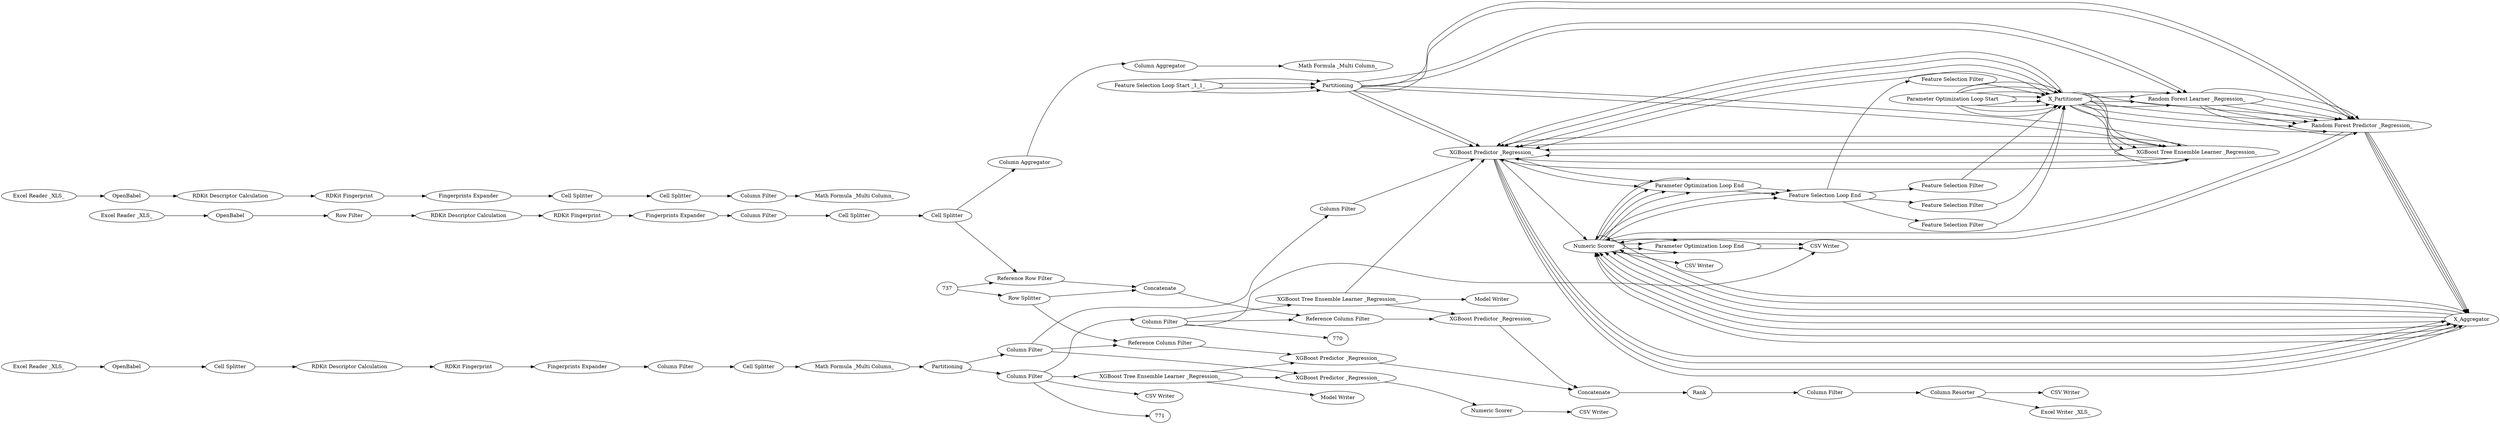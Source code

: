 digraph {
	5 [label=OpenBabel]
	7 [label="RDKit Fingerprint"]
	44 [label="Fingerprints Expander"]
	45 [label="RDKit Descriptor Calculation"]
	112 [label="Column Filter"]
	139 [label="Numeric Scorer"]
	142 [label="XGBoost Predictor _Regression_"]
	598 [label="Excel Reader _XLS_"]
	599 [label="Cell Splitter"]
	629 [label=Partitioning]
	682 [label="Column Filter"]
	723 [label="Model Writer"]
	724 [label="XGBoost Tree Ensemble Learner _Regression_"]
	725 [label="Reference Column Filter"]
	726 [label="Reference Column Filter"]
	727 [label="Row Splitter"]
	728 [label=Concatenate]
	730 [label="XGBoost Predictor _Regression_"]
	710 [label=OpenBabel]
	711 [label="RDKit Descriptor Calculation"]
	712 [label="RDKit Fingerprint"]
	713 [label="Excel Reader _XLS_"]
	714 [label="Fingerprints Expander"]
	716 [label="Column Filter"]
	717 [label="Row Filter"]
	721 [label="Column Aggregator"]
	722 [label="Column Aggregator"]
	733 [label="Cell Splitter"]
	735 [label="Math Formula _Multi Column_"]
	736 [label="Cell Splitter"]
	703 [label=OpenBabel]
	704 [label="RDKit Descriptor Calculation"]
	705 [label="RDKit Fingerprint"]
	706 [label="Excel Reader _XLS_"]
	707 [label="Fingerprints Expander"]
	708 [label="Cell Splitter"]
	709 [label="Column Filter"]
	732 [label="Cell Splitter"]
	734 [label="Math Formula _Multi Column_"]
	739 [label="Model Writer"]
	740 [label="XGBoost Predictor _Regression_"]
	741 [label="Numeric Scorer"]
	742 [label="XGBoost Predictor _Regression_"]
	750 [label="CSV Writer"]
	751 [label="CSV Writer"]
	752 [label="CSV Writer"]
	753 [label="CSV Writer"]
	758 [label="XGBoost Tree Ensemble Learner _Regression_"]
	759 [label=Concatenate]
	760 [label=Rank]
	761 [label="CSV Writer"]
	762 [label="Excel Writer _XLS_"]
	763 [label="Column Filter"]
	764 [label="Column Resorter"]
	139 [label="Numeric Scorer"]
	140 [label=X_Aggregator]
	143 [label=X_Partitioner]
	144 [label="Parameter Optimization Loop Start"]
	158 [label="Random Forest Learner _Regression_"]
	159 [label="Random Forest Predictor _Regression_"]
	160 [label="Parameter Optimization Loop End"]
	138 [label="XGBoost Tree Ensemble Learner _Regression_"]
	139 [label="Numeric Scorer"]
	140 [label=X_Aggregator]
	142 [label="XGBoost Predictor _Regression_"]
	143 [label=X_Partitioner]
	144 [label="Parameter Optimization Loop Start"]
	145 [label="Parameter Optimization Loop End"]
	2 [label="Feature Selection Loop End"]
	6 [label=Partitioning]
	8 [label="Feature Selection Loop Start _1_1_"]
	139 [label="Numeric Scorer"]
	158 [label="Random Forest Learner _Regression_"]
	159 [label="Random Forest Predictor _Regression_"]
	2 [label="Feature Selection Loop End"]
	6 [label=Partitioning]
	8 [label="Feature Selection Loop Start _1_1_"]
	138 [label="XGBoost Tree Ensemble Learner _Regression_"]
	142 [label="XGBoost Predictor _Regression_"]
	160 [label="Numeric Scorer"]
	694 [label="Feature Selection Filter"]
	695 [label="Feature Selection Filter"]
	139 [label="Numeric Scorer"]
	140 [label=X_Aggregator]
	143 [label=X_Partitioner]
	144 [label="Parameter Optimization Loop Start"]
	158 [label="Random Forest Learner _Regression_"]
	159 [label="Random Forest Predictor _Regression_"]
	160 [label="Parameter Optimization Loop End"]
	138 [label="XGBoost Tree Ensemble Learner _Regression_"]
	139 [label="Numeric Scorer"]
	140 [label=X_Aggregator]
	142 [label="XGBoost Predictor _Regression_"]
	143 [label=X_Partitioner]
	144 [label="Parameter Optimization Loop Start"]
	145 [label="Parameter Optimization Loop End"]
	750 [label="CSV Writer"]
	3 [label="Feature Selection Filter"]
	2 [label="Feature Selection Loop End"]
	6 [label=Partitioning]
	8 [label="Feature Selection Loop Start _1_1_"]
	139 [label="Numeric Scorer"]
	158 [label="Random Forest Learner _Regression_"]
	159 [label="Random Forest Predictor _Regression_"]
	138 [label="XGBoost Tree Ensemble Learner _Regression_"]
	139 [label="Numeric Scorer"]
	140 [label=X_Aggregator]
	142 [label="XGBoost Predictor _Regression_"]
	143 [label=X_Partitioner]
	144 [label="Parameter Optimization Loop Start"]
	145 [label="Parameter Optimization Loop End"]
	139 [label="Numeric Scorer"]
	140 [label=X_Aggregator]
	143 [label=X_Partitioner]
	144 [label="Parameter Optimization Loop Start"]
	158 [label="Random Forest Learner _Regression_"]
	159 [label="Random Forest Predictor _Regression_"]
	160 [label="Parameter Optimization Loop End"]
	2 [label="Feature Selection Loop End"]
	6 [label=Partitioning]
	8 [label="Feature Selection Loop Start _1_1_"]
	138 [label="XGBoost Tree Ensemble Learner _Regression_"]
	142 [label="XGBoost Predictor _Regression_"]
	160 [label="Numeric Scorer"]
	644 [label="Feature Selection Filter"]
	138 [label="XGBoost Tree Ensemble Learner _Regression_"]
	139 [label="Numeric Scorer"]
	140 [label=X_Aggregator]
	142 [label="XGBoost Predictor _Regression_"]
	143 [label=X_Partitioner]
	144 [label="Parameter Optimization Loop Start"]
	145 [label="Parameter Optimization Loop End"]
	139 [label="Numeric Scorer"]
	140 [label=X_Aggregator]
	143 [label=X_Partitioner]
	144 [label="Parameter Optimization Loop Start"]
	158 [label="Random Forest Learner _Regression_"]
	159 [label="Random Forest Predictor _Regression_"]
	160 [label="Parameter Optimization Loop End"]
	750 [label="CSV Writer"]
	772 [label="Column Filter"]
	773 [label="Column Filter"]
	774 [label="Cell Splitter"]
	775 [label="Math Formula _Multi Column_"]
	777 [label="Column Filter"]
	778 [label="Reference Row Filter"]
	710 -> 717
	711 -> 712
	712 -> 714
	713 -> 710
	714 -> 716
	716 -> 733
	717 -> 711
	721 -> 722
	722 -> 735
	733 -> 736
	736 -> 721
	703 -> 704
	704 -> 705
	705 -> 707
	706 -> 703
	707 -> 708
	708 -> 732
	709 -> 734
	732 -> 709
	139 -> 160
	140 -> 139
	143 -> 159
	143 -> 158
	144 -> 143
	158 -> 159
	159 -> 140
	138 -> 142
	139 -> 145
	140 -> 139
	142 -> 140
	143 -> 142
	143 -> 138
	144 -> 143
	6 -> 158
	6 -> 159
	8 -> 6
	139 -> 2
	158 -> 159
	159 -> 139
	6 -> 142
	6 -> 138
	8 -> 6
	138 -> 142
	142 -> 160
	160 -> 2
	139 -> 160
	140 -> 139
	143 -> 159
	143 -> 158
	144 -> 143
	158 -> 159
	159 -> 140
	138 -> 142
	139 -> 145
	140 -> 139
	142 -> 140
	143 -> 142
	143 -> 138
	144 -> 143
	145 -> 750
	2 -> 695
	2 -> 694
	694 -> 143
	695 -> 143
	6 -> 158
	6 -> 159
	8 -> 6
	139 -> 2
	158 -> 159
	159 -> 139
	138 -> 142
	139 -> 145
	140 -> 139
	142 -> 140
	143 -> 142
	143 -> 138
	144 -> 143
	139 -> 160
	140 -> 139
	143 -> 159
	143 -> 158
	144 -> 143
	158 -> 159
	159 -> 140
	6 -> 142
	6 -> 138
	8 -> 6
	138 -> 142
	142 -> 160
	160 -> 2
	138 -> 142
	139 -> 145
	140 -> 139
	142 -> 140
	143 -> 142
	143 -> 138
	144 -> 143
	139 -> 160
	140 -> 139
	143 -> 159
	143 -> 158
	144 -> 143
	158 -> 159
	159 -> 140
	3 -> 143
	2 -> 3
	145 -> 750
	2 -> 644
	644 -> 143
	5 -> 599
	7 -> 44
	44 -> 772
	45 -> 7
	112 -> 758
	112 -> 751
	112 -> 682
	112 -> 771
	139 -> 753
	142 -> 139
	598 -> 5
	599 -> 45
	629 -> 112
	629 -> 773
	682 -> 770
	682 -> 750
	682 -> 724
	682 -> 725
	724 -> 723
	724 -> 730
	724 -> 142
	725 -> 730
	726 -> 742
	727 -> 726
	727 -> 728
	728 -> 725
	730 -> 759
	736 -> 778
	737 -> 727
	737 -> 778
	740 -> 741
	741 -> 752
	742 -> 759
	758 -> 742
	758 -> 740
	758 -> 739
	759 -> 760
	760 -> 763
	763 -> 764
	764 -> 761
	764 -> 762
	772 -> 774
	773 -> 777
	773 -> 726
	773 -> 740
	774 -> 775
	775 -> 629
	777 -> 142
	778 -> 728
	rankdir=LR
}
